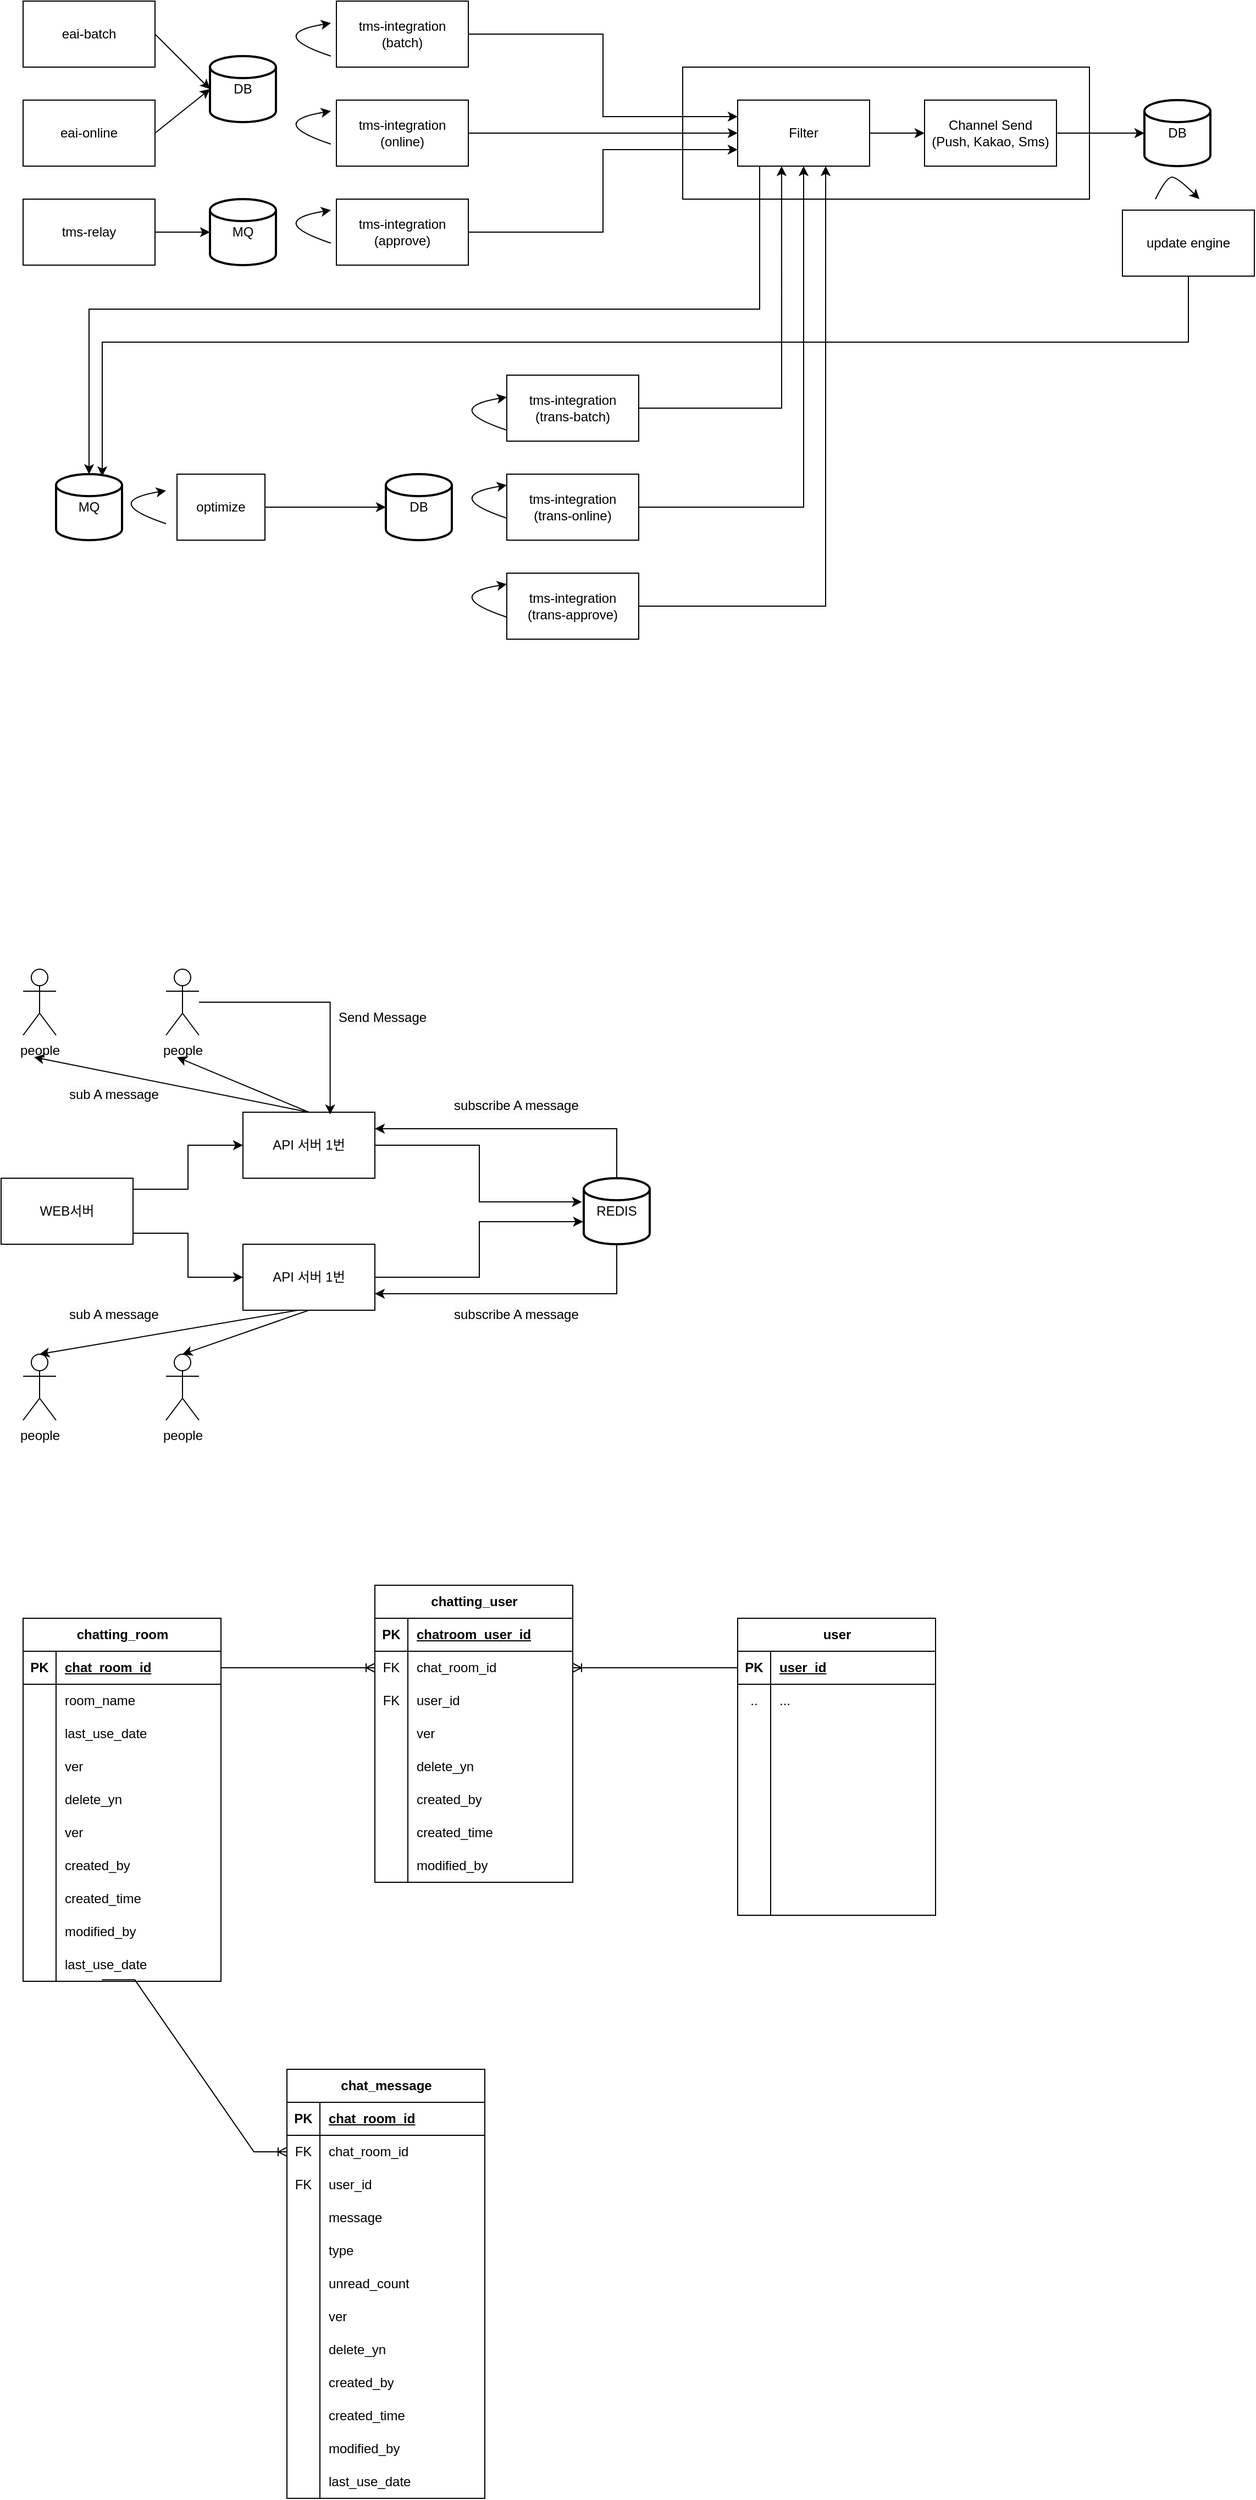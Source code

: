 <mxfile version="24.4.13" type="github">
  <diagram id="R2lEEEUBdFMjLlhIrx00" name="Page-1">
    <mxGraphModel dx="1671" dy="817" grid="1" gridSize="10" guides="1" tooltips="1" connect="1" arrows="1" fold="1" page="1" pageScale="1" pageWidth="850" pageHeight="1100" math="0" shadow="0" extFonts="Permanent Marker^https://fonts.googleapis.com/css?family=Permanent+Marker">
      <root>
        <mxCell id="0" />
        <mxCell id="1" parent="0" />
        <mxCell id="4CytcRQeUve28W_2kPUd-162" value="" style="fontSize=12;html=1;endArrow=ERoneToMany;rounded=0;edgeStyle=orthogonalEdgeStyle;curved=1;exitX=0;exitY=0.5;exitDx=0;exitDy=0;" edge="1" parent="1" source="4CytcRQeUve28W_2kPUd-97" target="4CytcRQeUve28W_2kPUd-69">
          <mxGeometry width="100" height="100" relative="1" as="geometry">
            <mxPoint x="540" y="2050" as="sourcePoint" />
            <mxPoint x="600" y="1630" as="targetPoint" />
          </mxGeometry>
        </mxCell>
        <mxCell id="C2hGD0ueLDp0XHPPCdm5-98" value="" style="rounded=0;whiteSpace=wrap;html=1;" parent="1" vertex="1">
          <mxGeometry x="600" y="140" width="370" height="120" as="geometry" />
        </mxCell>
        <mxCell id="C2hGD0ueLDp0XHPPCdm5-14" value="eai-batch" style="rounded=0;whiteSpace=wrap;html=1;" parent="1" vertex="1">
          <mxGeometry y="80" width="120" height="60" as="geometry" />
        </mxCell>
        <mxCell id="C2hGD0ueLDp0XHPPCdm5-15" value="tms-relay" style="rounded=0;whiteSpace=wrap;html=1;" parent="1" vertex="1">
          <mxGeometry y="260" width="120" height="60" as="geometry" />
        </mxCell>
        <mxCell id="C2hGD0ueLDp0XHPPCdm5-16" value="MQ" style="strokeWidth=2;html=1;shape=mxgraph.flowchart.database;whiteSpace=wrap;" parent="1" vertex="1">
          <mxGeometry x="170" y="260" width="60" height="60" as="geometry" />
        </mxCell>
        <mxCell id="C2hGD0ueLDp0XHPPCdm5-48" value="eai-online" style="rounded=0;whiteSpace=wrap;html=1;" parent="1" vertex="1">
          <mxGeometry y="170" width="120" height="60" as="geometry" />
        </mxCell>
        <mxCell id="C2hGD0ueLDp0XHPPCdm5-73" style="edgeStyle=orthogonalEdgeStyle;rounded=0;orthogonalLoop=1;jettySize=auto;html=1;entryX=0;entryY=0.25;entryDx=0;entryDy=0;" parent="1" source="C2hGD0ueLDp0XHPPCdm5-49" target="C2hGD0ueLDp0XHPPCdm5-68" edge="1">
          <mxGeometry relative="1" as="geometry" />
        </mxCell>
        <mxCell id="C2hGD0ueLDp0XHPPCdm5-49" value="tms-integration&lt;br&gt;(batch)" style="rounded=0;whiteSpace=wrap;html=1;" parent="1" vertex="1">
          <mxGeometry x="285" y="80" width="120" height="60" as="geometry" />
        </mxCell>
        <mxCell id="C2hGD0ueLDp0XHPPCdm5-74" style="edgeStyle=orthogonalEdgeStyle;rounded=0;orthogonalLoop=1;jettySize=auto;html=1;entryX=0;entryY=0.5;entryDx=0;entryDy=0;" parent="1" source="C2hGD0ueLDp0XHPPCdm5-50" target="C2hGD0ueLDp0XHPPCdm5-68" edge="1">
          <mxGeometry relative="1" as="geometry" />
        </mxCell>
        <mxCell id="C2hGD0ueLDp0XHPPCdm5-50" value="tms-integration&lt;br&gt;(online)" style="rounded=0;whiteSpace=wrap;html=1;" parent="1" vertex="1">
          <mxGeometry x="285" y="170" width="120" height="60" as="geometry" />
        </mxCell>
        <mxCell id="C2hGD0ueLDp0XHPPCdm5-75" style="edgeStyle=orthogonalEdgeStyle;rounded=0;orthogonalLoop=1;jettySize=auto;html=1;entryX=0;entryY=0.75;entryDx=0;entryDy=0;" parent="1" source="C2hGD0ueLDp0XHPPCdm5-51" target="C2hGD0ueLDp0XHPPCdm5-68" edge="1">
          <mxGeometry relative="1" as="geometry" />
        </mxCell>
        <mxCell id="C2hGD0ueLDp0XHPPCdm5-51" value="tms-integration&lt;br&gt;(approve)" style="rounded=0;whiteSpace=wrap;html=1;" parent="1" vertex="1">
          <mxGeometry x="285" y="260" width="120" height="60" as="geometry" />
        </mxCell>
        <mxCell id="C2hGD0ueLDp0XHPPCdm5-52" value="DB" style="strokeWidth=2;html=1;shape=mxgraph.flowchart.database;whiteSpace=wrap;" parent="1" vertex="1">
          <mxGeometry x="170" y="130" width="60" height="60" as="geometry" />
        </mxCell>
        <mxCell id="C2hGD0ueLDp0XHPPCdm5-53" value="" style="endArrow=classic;html=1;rounded=0;exitX=1;exitY=0.5;exitDx=0;exitDy=0;entryX=0;entryY=0.5;entryDx=0;entryDy=0;entryPerimeter=0;" parent="1" source="C2hGD0ueLDp0XHPPCdm5-14" target="C2hGD0ueLDp0XHPPCdm5-52" edge="1">
          <mxGeometry width="50" height="50" relative="1" as="geometry">
            <mxPoint x="390" y="350" as="sourcePoint" />
            <mxPoint x="440" y="300" as="targetPoint" />
          </mxGeometry>
        </mxCell>
        <mxCell id="C2hGD0ueLDp0XHPPCdm5-54" value="" style="endArrow=classic;html=1;rounded=0;exitX=1;exitY=0.5;exitDx=0;exitDy=0;entryX=0;entryY=0.5;entryDx=0;entryDy=0;entryPerimeter=0;" parent="1" source="C2hGD0ueLDp0XHPPCdm5-48" target="C2hGD0ueLDp0XHPPCdm5-52" edge="1">
          <mxGeometry width="50" height="50" relative="1" as="geometry">
            <mxPoint x="130" y="120" as="sourcePoint" />
            <mxPoint x="180" y="170" as="targetPoint" />
          </mxGeometry>
        </mxCell>
        <mxCell id="C2hGD0ueLDp0XHPPCdm5-55" value="" style="endArrow=classic;html=1;rounded=0;exitX=1;exitY=0.5;exitDx=0;exitDy=0;entryX=0;entryY=0.5;entryDx=0;entryDy=0;entryPerimeter=0;" parent="1" source="C2hGD0ueLDp0XHPPCdm5-15" target="C2hGD0ueLDp0XHPPCdm5-16" edge="1">
          <mxGeometry width="50" height="50" relative="1" as="geometry">
            <mxPoint x="130" y="120" as="sourcePoint" />
            <mxPoint x="180" y="170" as="targetPoint" />
          </mxGeometry>
        </mxCell>
        <mxCell id="C2hGD0ueLDp0XHPPCdm5-57" value="" style="curved=1;endArrow=classic;html=1;rounded=0;" parent="1" edge="1">
          <mxGeometry width="50" height="50" relative="1" as="geometry">
            <mxPoint x="280" y="130" as="sourcePoint" />
            <mxPoint x="280" y="100" as="targetPoint" />
            <Array as="points">
              <mxPoint x="220" y="110" />
            </Array>
          </mxGeometry>
        </mxCell>
        <mxCell id="C2hGD0ueLDp0XHPPCdm5-58" value="" style="curved=1;endArrow=classic;html=1;rounded=0;" parent="1" edge="1">
          <mxGeometry width="50" height="50" relative="1" as="geometry">
            <mxPoint x="280" y="210" as="sourcePoint" />
            <mxPoint x="280" y="180" as="targetPoint" />
            <Array as="points">
              <mxPoint x="220" y="190" />
            </Array>
          </mxGeometry>
        </mxCell>
        <mxCell id="C2hGD0ueLDp0XHPPCdm5-59" value="" style="curved=1;endArrow=classic;html=1;rounded=0;" parent="1" edge="1">
          <mxGeometry width="50" height="50" relative="1" as="geometry">
            <mxPoint x="280" y="300" as="sourcePoint" />
            <mxPoint x="280" y="270" as="targetPoint" />
            <Array as="points">
              <mxPoint x="220" y="280" />
            </Array>
          </mxGeometry>
        </mxCell>
        <mxCell id="C2hGD0ueLDp0XHPPCdm5-60" value="tms-integration&lt;br&gt;(trans-batch)" style="rounded=0;whiteSpace=wrap;html=1;" parent="1" vertex="1">
          <mxGeometry x="440" y="420" width="120" height="60" as="geometry" />
        </mxCell>
        <mxCell id="C2hGD0ueLDp0XHPPCdm5-86" style="edgeStyle=orthogonalEdgeStyle;rounded=0;orthogonalLoop=1;jettySize=auto;html=1;exitX=1;exitY=0.5;exitDx=0;exitDy=0;entryX=0.5;entryY=1;entryDx=0;entryDy=0;" parent="1" source="C2hGD0ueLDp0XHPPCdm5-61" target="C2hGD0ueLDp0XHPPCdm5-68" edge="1">
          <mxGeometry relative="1" as="geometry" />
        </mxCell>
        <mxCell id="C2hGD0ueLDp0XHPPCdm5-61" value="tms-integration&lt;br&gt;(trans-online)" style="rounded=0;whiteSpace=wrap;html=1;" parent="1" vertex="1">
          <mxGeometry x="440" y="510" width="120" height="60" as="geometry" />
        </mxCell>
        <mxCell id="C2hGD0ueLDp0XHPPCdm5-62" value="tms-integration&lt;br&gt;(trans-approve)" style="rounded=0;whiteSpace=wrap;html=1;" parent="1" vertex="1">
          <mxGeometry x="440" y="600" width="120" height="60" as="geometry" />
        </mxCell>
        <mxCell id="C2hGD0ueLDp0XHPPCdm5-63" value="MQ" style="strokeWidth=2;html=1;shape=mxgraph.flowchart.database;whiteSpace=wrap;" parent="1" vertex="1">
          <mxGeometry x="30" y="510" width="60" height="60" as="geometry" />
        </mxCell>
        <mxCell id="C2hGD0ueLDp0XHPPCdm5-65" value="" style="curved=1;endArrow=classic;html=1;rounded=0;" parent="1" edge="1">
          <mxGeometry width="50" height="50" relative="1" as="geometry">
            <mxPoint x="440" y="470" as="sourcePoint" />
            <mxPoint x="440" y="440" as="targetPoint" />
            <Array as="points">
              <mxPoint x="380" y="450" />
            </Array>
          </mxGeometry>
        </mxCell>
        <mxCell id="C2hGD0ueLDp0XHPPCdm5-66" value="" style="curved=1;endArrow=classic;html=1;rounded=0;" parent="1" edge="1">
          <mxGeometry width="50" height="50" relative="1" as="geometry">
            <mxPoint x="440" y="550" as="sourcePoint" />
            <mxPoint x="440" y="520" as="targetPoint" />
            <Array as="points">
              <mxPoint x="380" y="530" />
            </Array>
          </mxGeometry>
        </mxCell>
        <mxCell id="C2hGD0ueLDp0XHPPCdm5-67" value="" style="curved=1;endArrow=classic;html=1;rounded=0;" parent="1" edge="1">
          <mxGeometry width="50" height="50" relative="1" as="geometry">
            <mxPoint x="440" y="640" as="sourcePoint" />
            <mxPoint x="440" y="610" as="targetPoint" />
            <Array as="points">
              <mxPoint x="380" y="620" />
            </Array>
          </mxGeometry>
        </mxCell>
        <mxCell id="C2hGD0ueLDp0XHPPCdm5-79" style="edgeStyle=orthogonalEdgeStyle;rounded=0;orthogonalLoop=1;jettySize=auto;html=1;exitX=1;exitY=0.5;exitDx=0;exitDy=0;" parent="1" source="C2hGD0ueLDp0XHPPCdm5-68" target="C2hGD0ueLDp0XHPPCdm5-77" edge="1">
          <mxGeometry relative="1" as="geometry" />
        </mxCell>
        <mxCell id="C2hGD0ueLDp0XHPPCdm5-95" style="edgeStyle=orthogonalEdgeStyle;rounded=0;orthogonalLoop=1;jettySize=auto;html=1;" parent="1" source="C2hGD0ueLDp0XHPPCdm5-68" target="C2hGD0ueLDp0XHPPCdm5-63" edge="1">
          <mxGeometry relative="1" as="geometry">
            <Array as="points">
              <mxPoint x="670" y="360" />
              <mxPoint x="60" y="360" />
            </Array>
          </mxGeometry>
        </mxCell>
        <mxCell id="C2hGD0ueLDp0XHPPCdm5-68" value="Filter" style="rounded=0;whiteSpace=wrap;html=1;" parent="1" vertex="1">
          <mxGeometry x="650" y="170" width="120" height="60" as="geometry" />
        </mxCell>
        <mxCell id="C2hGD0ueLDp0XHPPCdm5-77" value="Channel Send&lt;br&gt;(Push, Kakao, Sms)" style="rounded=0;whiteSpace=wrap;html=1;" parent="1" vertex="1">
          <mxGeometry x="820" y="170" width="120" height="60" as="geometry" />
        </mxCell>
        <mxCell id="C2hGD0ueLDp0XHPPCdm5-78" value="DB" style="strokeWidth=2;html=1;shape=mxgraph.flowchart.database;whiteSpace=wrap;" parent="1" vertex="1">
          <mxGeometry x="1020" y="170" width="60" height="60" as="geometry" />
        </mxCell>
        <mxCell id="C2hGD0ueLDp0XHPPCdm5-80" style="edgeStyle=orthogonalEdgeStyle;rounded=0;orthogonalLoop=1;jettySize=auto;html=1;exitX=1;exitY=0.5;exitDx=0;exitDy=0;entryX=0;entryY=0.5;entryDx=0;entryDy=0;entryPerimeter=0;" parent="1" source="C2hGD0ueLDp0XHPPCdm5-77" target="C2hGD0ueLDp0XHPPCdm5-78" edge="1">
          <mxGeometry relative="1" as="geometry" />
        </mxCell>
        <mxCell id="C2hGD0ueLDp0XHPPCdm5-81" value="update engine" style="rounded=0;whiteSpace=wrap;html=1;" parent="1" vertex="1">
          <mxGeometry x="1000" y="270" width="120" height="60" as="geometry" />
        </mxCell>
        <mxCell id="C2hGD0ueLDp0XHPPCdm5-82" value="" style="curved=1;endArrow=classic;html=1;rounded=0;" parent="1" edge="1">
          <mxGeometry width="50" height="50" relative="1" as="geometry">
            <mxPoint x="1030" y="260" as="sourcePoint" />
            <mxPoint x="1070" y="260" as="targetPoint" />
            <Array as="points">
              <mxPoint x="1040" y="240" />
              <mxPoint x="1050" y="240" />
            </Array>
          </mxGeometry>
        </mxCell>
        <mxCell id="C2hGD0ueLDp0XHPPCdm5-85" style="edgeStyle=orthogonalEdgeStyle;rounded=0;orthogonalLoop=1;jettySize=auto;html=1;entryX=0.333;entryY=1;entryDx=0;entryDy=0;entryPerimeter=0;" parent="1" source="C2hGD0ueLDp0XHPPCdm5-60" target="C2hGD0ueLDp0XHPPCdm5-68" edge="1">
          <mxGeometry relative="1" as="geometry" />
        </mxCell>
        <mxCell id="C2hGD0ueLDp0XHPPCdm5-87" style="edgeStyle=orthogonalEdgeStyle;rounded=0;orthogonalLoop=1;jettySize=auto;html=1;entryX=0.667;entryY=1;entryDx=0;entryDy=0;entryPerimeter=0;" parent="1" source="C2hGD0ueLDp0XHPPCdm5-62" target="C2hGD0ueLDp0XHPPCdm5-68" edge="1">
          <mxGeometry relative="1" as="geometry" />
        </mxCell>
        <mxCell id="C2hGD0ueLDp0XHPPCdm5-93" style="edgeStyle=orthogonalEdgeStyle;rounded=0;orthogonalLoop=1;jettySize=auto;html=1;" parent="1" source="C2hGD0ueLDp0XHPPCdm5-90" target="C2hGD0ueLDp0XHPPCdm5-92" edge="1">
          <mxGeometry relative="1" as="geometry" />
        </mxCell>
        <mxCell id="C2hGD0ueLDp0XHPPCdm5-90" value="optimize" style="rounded=0;whiteSpace=wrap;html=1;" parent="1" vertex="1">
          <mxGeometry x="140" y="510" width="80" height="60" as="geometry" />
        </mxCell>
        <mxCell id="C2hGD0ueLDp0XHPPCdm5-91" value="" style="curved=1;endArrow=classic;html=1;rounded=0;" parent="1" edge="1">
          <mxGeometry width="50" height="50" relative="1" as="geometry">
            <mxPoint x="130" y="555" as="sourcePoint" />
            <mxPoint x="130" y="525" as="targetPoint" />
            <Array as="points">
              <mxPoint x="70" y="535" />
            </Array>
          </mxGeometry>
        </mxCell>
        <mxCell id="C2hGD0ueLDp0XHPPCdm5-92" value="DB" style="strokeWidth=2;html=1;shape=mxgraph.flowchart.database;whiteSpace=wrap;" parent="1" vertex="1">
          <mxGeometry x="330" y="510" width="60" height="60" as="geometry" />
        </mxCell>
        <mxCell id="C2hGD0ueLDp0XHPPCdm5-94" style="edgeStyle=orthogonalEdgeStyle;rounded=0;orthogonalLoop=1;jettySize=auto;html=1;entryX=0.7;entryY=0.033;entryDx=0;entryDy=0;entryPerimeter=0;" parent="1" source="C2hGD0ueLDp0XHPPCdm5-81" target="C2hGD0ueLDp0XHPPCdm5-63" edge="1">
          <mxGeometry relative="1" as="geometry">
            <Array as="points">
              <mxPoint x="1060" y="390" />
              <mxPoint x="72" y="390" />
            </Array>
          </mxGeometry>
        </mxCell>
        <mxCell id="IFk6lLKQhX85Un4g1Y9U-9" style="edgeStyle=orthogonalEdgeStyle;rounded=0;orthogonalLoop=1;jettySize=auto;html=1;entryX=1;entryY=0.25;entryDx=0;entryDy=0;" parent="1" source="IFk6lLKQhX85Un4g1Y9U-1" target="IFk6lLKQhX85Un4g1Y9U-3" edge="1">
          <mxGeometry relative="1" as="geometry">
            <Array as="points">
              <mxPoint x="540" y="1105" />
            </Array>
          </mxGeometry>
        </mxCell>
        <mxCell id="IFk6lLKQhX85Un4g1Y9U-10" style="edgeStyle=orthogonalEdgeStyle;rounded=0;orthogonalLoop=1;jettySize=auto;html=1;entryX=1;entryY=0.75;entryDx=0;entryDy=0;" parent="1" source="IFk6lLKQhX85Un4g1Y9U-1" target="IFk6lLKQhX85Un4g1Y9U-2" edge="1">
          <mxGeometry relative="1" as="geometry">
            <Array as="points">
              <mxPoint x="540" y="1255" />
            </Array>
          </mxGeometry>
        </mxCell>
        <mxCell id="IFk6lLKQhX85Un4g1Y9U-1" value="REDIS" style="strokeWidth=2;html=1;shape=mxgraph.flowchart.database;whiteSpace=wrap;" parent="1" vertex="1">
          <mxGeometry x="510" y="1150" width="60" height="60" as="geometry" />
        </mxCell>
        <mxCell id="IFk6lLKQhX85Un4g1Y9U-2" value="API 서버 1번" style="rounded=0;whiteSpace=wrap;html=1;" parent="1" vertex="1">
          <mxGeometry x="200" y="1210" width="120" height="60" as="geometry" />
        </mxCell>
        <mxCell id="IFk6lLKQhX85Un4g1Y9U-3" value="API 서버 1번" style="rounded=0;whiteSpace=wrap;html=1;" parent="1" vertex="1">
          <mxGeometry x="200" y="1090" width="120" height="60" as="geometry" />
        </mxCell>
        <mxCell id="IFk6lLKQhX85Un4g1Y9U-5" style="edgeStyle=orthogonalEdgeStyle;rounded=0;orthogonalLoop=1;jettySize=auto;html=1;entryX=0;entryY=0.5;entryDx=0;entryDy=0;" parent="1" source="IFk6lLKQhX85Un4g1Y9U-4" target="IFk6lLKQhX85Un4g1Y9U-3" edge="1">
          <mxGeometry relative="1" as="geometry">
            <Array as="points">
              <mxPoint x="150" y="1160" />
              <mxPoint x="150" y="1120" />
            </Array>
          </mxGeometry>
        </mxCell>
        <mxCell id="IFk6lLKQhX85Un4g1Y9U-6" style="edgeStyle=orthogonalEdgeStyle;rounded=0;orthogonalLoop=1;jettySize=auto;html=1;entryX=0;entryY=0.5;entryDx=0;entryDy=0;" parent="1" source="IFk6lLKQhX85Un4g1Y9U-4" target="IFk6lLKQhX85Un4g1Y9U-2" edge="1">
          <mxGeometry relative="1" as="geometry">
            <Array as="points">
              <mxPoint x="150" y="1200" />
              <mxPoint x="150" y="1240" />
            </Array>
          </mxGeometry>
        </mxCell>
        <mxCell id="IFk6lLKQhX85Un4g1Y9U-4" value="WEB서버" style="rounded=0;whiteSpace=wrap;html=1;" parent="1" vertex="1">
          <mxGeometry x="-20" y="1150" width="120" height="60" as="geometry" />
        </mxCell>
        <mxCell id="IFk6lLKQhX85Un4g1Y9U-7" style="edgeStyle=orthogonalEdgeStyle;rounded=0;orthogonalLoop=1;jettySize=auto;html=1;entryX=-0.028;entryY=0.359;entryDx=0;entryDy=0;entryPerimeter=0;" parent="1" source="IFk6lLKQhX85Un4g1Y9U-3" target="IFk6lLKQhX85Un4g1Y9U-1" edge="1">
          <mxGeometry relative="1" as="geometry" />
        </mxCell>
        <mxCell id="IFk6lLKQhX85Un4g1Y9U-8" style="edgeStyle=orthogonalEdgeStyle;rounded=0;orthogonalLoop=1;jettySize=auto;html=1;entryX=-0.011;entryY=0.659;entryDx=0;entryDy=0;entryPerimeter=0;" parent="1" source="IFk6lLKQhX85Un4g1Y9U-2" target="IFk6lLKQhX85Un4g1Y9U-1" edge="1">
          <mxGeometry relative="1" as="geometry" />
        </mxCell>
        <mxCell id="IFk6lLKQhX85Un4g1Y9U-11" value="people" style="shape=umlActor;verticalLabelPosition=bottom;verticalAlign=top;html=1;outlineConnect=0;" parent="1" vertex="1">
          <mxGeometry x="130" y="960" width="30" height="60" as="geometry" />
        </mxCell>
        <mxCell id="IFk6lLKQhX85Un4g1Y9U-12" value="people" style="shape=umlActor;verticalLabelPosition=bottom;verticalAlign=top;html=1;outlineConnect=0;" parent="1" vertex="1">
          <mxGeometry y="960" width="30" height="60" as="geometry" />
        </mxCell>
        <mxCell id="IFk6lLKQhX85Un4g1Y9U-13" value="people" style="shape=umlActor;verticalLabelPosition=bottom;verticalAlign=top;html=1;outlineConnect=0;" parent="1" vertex="1">
          <mxGeometry x="130" y="1310" width="30" height="60" as="geometry" />
        </mxCell>
        <mxCell id="IFk6lLKQhX85Un4g1Y9U-14" value="people" style="shape=umlActor;verticalLabelPosition=bottom;verticalAlign=top;html=1;outlineConnect=0;" parent="1" vertex="1">
          <mxGeometry y="1310" width="30" height="60" as="geometry" />
        </mxCell>
        <mxCell id="IFk6lLKQhX85Un4g1Y9U-15" style="edgeStyle=orthogonalEdgeStyle;rounded=0;orthogonalLoop=1;jettySize=auto;html=1;entryX=0.661;entryY=0.034;entryDx=0;entryDy=0;entryPerimeter=0;" parent="1" source="IFk6lLKQhX85Un4g1Y9U-11" target="IFk6lLKQhX85Un4g1Y9U-3" edge="1">
          <mxGeometry relative="1" as="geometry" />
        </mxCell>
        <mxCell id="IFk6lLKQhX85Un4g1Y9U-17" value="" style="endArrow=classic;html=1;rounded=0;exitX=0.5;exitY=0;exitDx=0;exitDy=0;" parent="1" source="IFk6lLKQhX85Un4g1Y9U-3" edge="1">
          <mxGeometry width="50" height="50" relative="1" as="geometry">
            <mxPoint x="220" y="1110" as="sourcePoint" />
            <mxPoint x="140" y="1040" as="targetPoint" />
          </mxGeometry>
        </mxCell>
        <mxCell id="IFk6lLKQhX85Un4g1Y9U-18" value="" style="endArrow=classic;html=1;rounded=0;" parent="1" edge="1">
          <mxGeometry width="50" height="50" relative="1" as="geometry">
            <mxPoint x="260" y="1090" as="sourcePoint" />
            <mxPoint x="10" y="1040" as="targetPoint" />
          </mxGeometry>
        </mxCell>
        <mxCell id="IFk6lLKQhX85Un4g1Y9U-19" value="" style="endArrow=classic;html=1;rounded=0;exitX=0.5;exitY=1;exitDx=0;exitDy=0;entryX=0.5;entryY=0;entryDx=0;entryDy=0;entryPerimeter=0;" parent="1" source="IFk6lLKQhX85Un4g1Y9U-2" target="IFk6lLKQhX85Un4g1Y9U-13" edge="1">
          <mxGeometry width="50" height="50" relative="1" as="geometry">
            <mxPoint x="290" y="1340" as="sourcePoint" />
            <mxPoint x="140" y="1300" as="targetPoint" />
          </mxGeometry>
        </mxCell>
        <mxCell id="IFk6lLKQhX85Un4g1Y9U-20" value="" style="endArrow=classic;html=1;rounded=0;entryX=0.5;entryY=0;entryDx=0;entryDy=0;entryPerimeter=0;" parent="1" target="IFk6lLKQhX85Un4g1Y9U-14" edge="1">
          <mxGeometry width="50" height="50" relative="1" as="geometry">
            <mxPoint x="250" y="1270" as="sourcePoint" />
            <mxPoint x="155" y="1320" as="targetPoint" />
          </mxGeometry>
        </mxCell>
        <mxCell id="IFk6lLKQhX85Un4g1Y9U-22" value="&lt;span style=&quot;color: rgb(0, 0, 0); font-family: Helvetica; font-size: 12px; font-style: normal; font-variant-ligatures: normal; font-variant-caps: normal; font-weight: 400; letter-spacing: normal; orphans: 2; text-align: center; text-indent: 0px; text-transform: none; widows: 2; word-spacing: 0px; -webkit-text-stroke-width: 0px; white-space: normal; background-color: rgb(251, 251, 251); text-decoration-thickness: initial; text-decoration-style: initial; text-decoration-color: initial; display: inline !important; float: none;&quot;&gt;sub A message&lt;/span&gt;" style="text;whiteSpace=wrap;html=1;" parent="1" vertex="1">
          <mxGeometry x="40" y="1060" width="100" height="30" as="geometry" />
        </mxCell>
        <mxCell id="IFk6lLKQhX85Un4g1Y9U-23" value="&lt;span style=&quot;color: rgb(0, 0, 0); font-family: Helvetica; font-size: 12px; font-style: normal; font-variant-ligatures: normal; font-variant-caps: normal; font-weight: 400; letter-spacing: normal; orphans: 2; text-align: center; text-indent: 0px; text-transform: none; widows: 2; word-spacing: 0px; -webkit-text-stroke-width: 0px; white-space: normal; background-color: rgb(251, 251, 251); text-decoration-thickness: initial; text-decoration-style: initial; text-decoration-color: initial; display: inline !important; float: none;&quot;&gt;Send Message&lt;/span&gt;" style="text;whiteSpace=wrap;html=1;" parent="1" vertex="1">
          <mxGeometry x="285" y="990" width="100" height="30" as="geometry" />
        </mxCell>
        <mxCell id="IFk6lLKQhX85Un4g1Y9U-24" value="&lt;span style=&quot;color: rgb(0, 0, 0); font-family: Helvetica; font-size: 12px; font-style: normal; font-variant-ligatures: normal; font-variant-caps: normal; font-weight: 400; letter-spacing: normal; orphans: 2; text-align: center; text-indent: 0px; text-transform: none; widows: 2; word-spacing: 0px; -webkit-text-stroke-width: 0px; white-space: normal; background-color: rgb(251, 251, 251); text-decoration-thickness: initial; text-decoration-style: initial; text-decoration-color: initial; display: inline !important; float: none;&quot;&gt;subscribe A message&lt;/span&gt;" style="text;whiteSpace=wrap;html=1;" parent="1" vertex="1">
          <mxGeometry x="390" y="1070" width="120" height="30" as="geometry" />
        </mxCell>
        <mxCell id="IFk6lLKQhX85Un4g1Y9U-25" value="&lt;span style=&quot;color: rgb(0, 0, 0); font-family: Helvetica; font-size: 12px; font-style: normal; font-variant-ligatures: normal; font-variant-caps: normal; font-weight: 400; letter-spacing: normal; orphans: 2; text-align: center; text-indent: 0px; text-transform: none; widows: 2; word-spacing: 0px; -webkit-text-stroke-width: 0px; white-space: normal; background-color: rgb(251, 251, 251); text-decoration-thickness: initial; text-decoration-style: initial; text-decoration-color: initial; display: inline !important; float: none;&quot;&gt;subscribe A message&lt;/span&gt;" style="text;whiteSpace=wrap;html=1;" parent="1" vertex="1">
          <mxGeometry x="390" y="1260" width="120" height="30" as="geometry" />
        </mxCell>
        <mxCell id="IFk6lLKQhX85Un4g1Y9U-26" value="&lt;span style=&quot;color: rgb(0, 0, 0); font-family: Helvetica; font-size: 12px; font-style: normal; font-variant-ligatures: normal; font-variant-caps: normal; font-weight: 400; letter-spacing: normal; orphans: 2; text-align: center; text-indent: 0px; text-transform: none; widows: 2; word-spacing: 0px; -webkit-text-stroke-width: 0px; white-space: normal; background-color: rgb(251, 251, 251); text-decoration-thickness: initial; text-decoration-style: initial; text-decoration-color: initial; display: inline !important; float: none;&quot;&gt;sub A message&lt;/span&gt;" style="text;whiteSpace=wrap;html=1;" parent="1" vertex="1">
          <mxGeometry x="40" y="1260" width="100" height="30" as="geometry" />
        </mxCell>
        <mxCell id="4CytcRQeUve28W_2kPUd-21" value="chatting_room" style="shape=table;startSize=30;container=1;collapsible=1;childLayout=tableLayout;fixedRows=1;rowLines=0;fontStyle=1;align=center;resizeLast=1;html=1;" vertex="1" parent="1">
          <mxGeometry y="1550" width="180" height="330" as="geometry" />
        </mxCell>
        <mxCell id="4CytcRQeUve28W_2kPUd-22" value="" style="shape=tableRow;horizontal=0;startSize=0;swimlaneHead=0;swimlaneBody=0;fillColor=none;collapsible=0;dropTarget=0;points=[[0,0.5],[1,0.5]];portConstraint=eastwest;top=0;left=0;right=0;bottom=1;" vertex="1" parent="4CytcRQeUve28W_2kPUd-21">
          <mxGeometry y="30" width="180" height="30" as="geometry" />
        </mxCell>
        <mxCell id="4CytcRQeUve28W_2kPUd-23" value="PK" style="shape=partialRectangle;connectable=0;fillColor=none;top=0;left=0;bottom=0;right=0;fontStyle=1;overflow=hidden;whiteSpace=wrap;html=1;" vertex="1" parent="4CytcRQeUve28W_2kPUd-22">
          <mxGeometry width="30" height="30" as="geometry">
            <mxRectangle width="30" height="30" as="alternateBounds" />
          </mxGeometry>
        </mxCell>
        <mxCell id="4CytcRQeUve28W_2kPUd-24" value="chat_room_id" style="shape=partialRectangle;connectable=0;fillColor=none;top=0;left=0;bottom=0;right=0;align=left;spacingLeft=6;fontStyle=5;overflow=hidden;whiteSpace=wrap;html=1;" vertex="1" parent="4CytcRQeUve28W_2kPUd-22">
          <mxGeometry x="30" width="150" height="30" as="geometry">
            <mxRectangle width="150" height="30" as="alternateBounds" />
          </mxGeometry>
        </mxCell>
        <mxCell id="4CytcRQeUve28W_2kPUd-25" value="" style="shape=tableRow;horizontal=0;startSize=0;swimlaneHead=0;swimlaneBody=0;fillColor=none;collapsible=0;dropTarget=0;points=[[0,0.5],[1,0.5]];portConstraint=eastwest;top=0;left=0;right=0;bottom=0;" vertex="1" parent="4CytcRQeUve28W_2kPUd-21">
          <mxGeometry y="60" width="180" height="30" as="geometry" />
        </mxCell>
        <mxCell id="4CytcRQeUve28W_2kPUd-26" value="" style="shape=partialRectangle;connectable=0;fillColor=none;top=0;left=0;bottom=0;right=0;editable=1;overflow=hidden;whiteSpace=wrap;html=1;" vertex="1" parent="4CytcRQeUve28W_2kPUd-25">
          <mxGeometry width="30" height="30" as="geometry">
            <mxRectangle width="30" height="30" as="alternateBounds" />
          </mxGeometry>
        </mxCell>
        <mxCell id="4CytcRQeUve28W_2kPUd-27" value="room_name" style="shape=partialRectangle;connectable=0;fillColor=none;top=0;left=0;bottom=0;right=0;align=left;spacingLeft=6;overflow=hidden;whiteSpace=wrap;html=1;" vertex="1" parent="4CytcRQeUve28W_2kPUd-25">
          <mxGeometry x="30" width="150" height="30" as="geometry">
            <mxRectangle width="150" height="30" as="alternateBounds" />
          </mxGeometry>
        </mxCell>
        <mxCell id="4CytcRQeUve28W_2kPUd-28" value="" style="shape=tableRow;horizontal=0;startSize=0;swimlaneHead=0;swimlaneBody=0;fillColor=none;collapsible=0;dropTarget=0;points=[[0,0.5],[1,0.5]];portConstraint=eastwest;top=0;left=0;right=0;bottom=0;" vertex="1" parent="4CytcRQeUve28W_2kPUd-21">
          <mxGeometry y="90" width="180" height="30" as="geometry" />
        </mxCell>
        <mxCell id="4CytcRQeUve28W_2kPUd-29" value="" style="shape=partialRectangle;connectable=0;fillColor=none;top=0;left=0;bottom=0;right=0;editable=1;overflow=hidden;whiteSpace=wrap;html=1;" vertex="1" parent="4CytcRQeUve28W_2kPUd-28">
          <mxGeometry width="30" height="30" as="geometry">
            <mxRectangle width="30" height="30" as="alternateBounds" />
          </mxGeometry>
        </mxCell>
        <mxCell id="4CytcRQeUve28W_2kPUd-30" value="last_use_date" style="shape=partialRectangle;connectable=0;fillColor=none;top=0;left=0;bottom=0;right=0;align=left;spacingLeft=6;overflow=hidden;whiteSpace=wrap;html=1;" vertex="1" parent="4CytcRQeUve28W_2kPUd-28">
          <mxGeometry x="30" width="150" height="30" as="geometry">
            <mxRectangle width="150" height="30" as="alternateBounds" />
          </mxGeometry>
        </mxCell>
        <mxCell id="4CytcRQeUve28W_2kPUd-47" value="" style="shape=tableRow;horizontal=0;startSize=0;swimlaneHead=0;swimlaneBody=0;fillColor=none;collapsible=0;dropTarget=0;points=[[0,0.5],[1,0.5]];portConstraint=eastwest;top=0;left=0;right=0;bottom=0;" vertex="1" parent="4CytcRQeUve28W_2kPUd-21">
          <mxGeometry y="120" width="180" height="30" as="geometry" />
        </mxCell>
        <mxCell id="4CytcRQeUve28W_2kPUd-48" value="" style="shape=partialRectangle;connectable=0;fillColor=none;top=0;left=0;bottom=0;right=0;editable=1;overflow=hidden;whiteSpace=wrap;html=1;" vertex="1" parent="4CytcRQeUve28W_2kPUd-47">
          <mxGeometry width="30" height="30" as="geometry">
            <mxRectangle width="30" height="30" as="alternateBounds" />
          </mxGeometry>
        </mxCell>
        <mxCell id="4CytcRQeUve28W_2kPUd-49" value="ver" style="shape=partialRectangle;connectable=0;fillColor=none;top=0;left=0;bottom=0;right=0;align=left;spacingLeft=6;overflow=hidden;whiteSpace=wrap;html=1;" vertex="1" parent="4CytcRQeUve28W_2kPUd-47">
          <mxGeometry x="30" width="150" height="30" as="geometry">
            <mxRectangle width="150" height="30" as="alternateBounds" />
          </mxGeometry>
        </mxCell>
        <mxCell id="4CytcRQeUve28W_2kPUd-50" value="" style="shape=tableRow;horizontal=0;startSize=0;swimlaneHead=0;swimlaneBody=0;fillColor=none;collapsible=0;dropTarget=0;points=[[0,0.5],[1,0.5]];portConstraint=eastwest;top=0;left=0;right=0;bottom=0;" vertex="1" parent="4CytcRQeUve28W_2kPUd-21">
          <mxGeometry y="150" width="180" height="30" as="geometry" />
        </mxCell>
        <mxCell id="4CytcRQeUve28W_2kPUd-51" value="" style="shape=partialRectangle;connectable=0;fillColor=none;top=0;left=0;bottom=0;right=0;editable=1;overflow=hidden;whiteSpace=wrap;html=1;" vertex="1" parent="4CytcRQeUve28W_2kPUd-50">
          <mxGeometry width="30" height="30" as="geometry">
            <mxRectangle width="30" height="30" as="alternateBounds" />
          </mxGeometry>
        </mxCell>
        <mxCell id="4CytcRQeUve28W_2kPUd-52" value="delete_yn" style="shape=partialRectangle;connectable=0;fillColor=none;top=0;left=0;bottom=0;right=0;align=left;spacingLeft=6;overflow=hidden;whiteSpace=wrap;html=1;" vertex="1" parent="4CytcRQeUve28W_2kPUd-50">
          <mxGeometry x="30" width="150" height="30" as="geometry">
            <mxRectangle width="150" height="30" as="alternateBounds" />
          </mxGeometry>
        </mxCell>
        <mxCell id="4CytcRQeUve28W_2kPUd-53" value="" style="shape=tableRow;horizontal=0;startSize=0;swimlaneHead=0;swimlaneBody=0;fillColor=none;collapsible=0;dropTarget=0;points=[[0,0.5],[1,0.5]];portConstraint=eastwest;top=0;left=0;right=0;bottom=0;" vertex="1" parent="4CytcRQeUve28W_2kPUd-21">
          <mxGeometry y="180" width="180" height="30" as="geometry" />
        </mxCell>
        <mxCell id="4CytcRQeUve28W_2kPUd-54" value="" style="shape=partialRectangle;connectable=0;fillColor=none;top=0;left=0;bottom=0;right=0;editable=1;overflow=hidden;whiteSpace=wrap;html=1;" vertex="1" parent="4CytcRQeUve28W_2kPUd-53">
          <mxGeometry width="30" height="30" as="geometry">
            <mxRectangle width="30" height="30" as="alternateBounds" />
          </mxGeometry>
        </mxCell>
        <mxCell id="4CytcRQeUve28W_2kPUd-55" value="ver" style="shape=partialRectangle;connectable=0;fillColor=none;top=0;left=0;bottom=0;right=0;align=left;spacingLeft=6;overflow=hidden;whiteSpace=wrap;html=1;" vertex="1" parent="4CytcRQeUve28W_2kPUd-53">
          <mxGeometry x="30" width="150" height="30" as="geometry">
            <mxRectangle width="150" height="30" as="alternateBounds" />
          </mxGeometry>
        </mxCell>
        <mxCell id="4CytcRQeUve28W_2kPUd-56" value="" style="shape=tableRow;horizontal=0;startSize=0;swimlaneHead=0;swimlaneBody=0;fillColor=none;collapsible=0;dropTarget=0;points=[[0,0.5],[1,0.5]];portConstraint=eastwest;top=0;left=0;right=0;bottom=0;" vertex="1" parent="4CytcRQeUve28W_2kPUd-21">
          <mxGeometry y="210" width="180" height="30" as="geometry" />
        </mxCell>
        <mxCell id="4CytcRQeUve28W_2kPUd-57" value="" style="shape=partialRectangle;connectable=0;fillColor=none;top=0;left=0;bottom=0;right=0;editable=1;overflow=hidden;whiteSpace=wrap;html=1;" vertex="1" parent="4CytcRQeUve28W_2kPUd-56">
          <mxGeometry width="30" height="30" as="geometry">
            <mxRectangle width="30" height="30" as="alternateBounds" />
          </mxGeometry>
        </mxCell>
        <mxCell id="4CytcRQeUve28W_2kPUd-58" value="created_by" style="shape=partialRectangle;connectable=0;fillColor=none;top=0;left=0;bottom=0;right=0;align=left;spacingLeft=6;overflow=hidden;whiteSpace=wrap;html=1;" vertex="1" parent="4CytcRQeUve28W_2kPUd-56">
          <mxGeometry x="30" width="150" height="30" as="geometry">
            <mxRectangle width="150" height="30" as="alternateBounds" />
          </mxGeometry>
        </mxCell>
        <mxCell id="4CytcRQeUve28W_2kPUd-59" value="" style="shape=tableRow;horizontal=0;startSize=0;swimlaneHead=0;swimlaneBody=0;fillColor=none;collapsible=0;dropTarget=0;points=[[0,0.5],[1,0.5]];portConstraint=eastwest;top=0;left=0;right=0;bottom=0;" vertex="1" parent="4CytcRQeUve28W_2kPUd-21">
          <mxGeometry y="240" width="180" height="30" as="geometry" />
        </mxCell>
        <mxCell id="4CytcRQeUve28W_2kPUd-60" value="" style="shape=partialRectangle;connectable=0;fillColor=none;top=0;left=0;bottom=0;right=0;editable=1;overflow=hidden;whiteSpace=wrap;html=1;" vertex="1" parent="4CytcRQeUve28W_2kPUd-59">
          <mxGeometry width="30" height="30" as="geometry">
            <mxRectangle width="30" height="30" as="alternateBounds" />
          </mxGeometry>
        </mxCell>
        <mxCell id="4CytcRQeUve28W_2kPUd-61" value="created_time" style="shape=partialRectangle;connectable=0;fillColor=none;top=0;left=0;bottom=0;right=0;align=left;spacingLeft=6;overflow=hidden;whiteSpace=wrap;html=1;" vertex="1" parent="4CytcRQeUve28W_2kPUd-59">
          <mxGeometry x="30" width="150" height="30" as="geometry">
            <mxRectangle width="150" height="30" as="alternateBounds" />
          </mxGeometry>
        </mxCell>
        <mxCell id="4CytcRQeUve28W_2kPUd-62" value="" style="shape=tableRow;horizontal=0;startSize=0;swimlaneHead=0;swimlaneBody=0;fillColor=none;collapsible=0;dropTarget=0;points=[[0,0.5],[1,0.5]];portConstraint=eastwest;top=0;left=0;right=0;bottom=0;" vertex="1" parent="4CytcRQeUve28W_2kPUd-21">
          <mxGeometry y="270" width="180" height="30" as="geometry" />
        </mxCell>
        <mxCell id="4CytcRQeUve28W_2kPUd-63" value="" style="shape=partialRectangle;connectable=0;fillColor=none;top=0;left=0;bottom=0;right=0;editable=1;overflow=hidden;whiteSpace=wrap;html=1;" vertex="1" parent="4CytcRQeUve28W_2kPUd-62">
          <mxGeometry width="30" height="30" as="geometry">
            <mxRectangle width="30" height="30" as="alternateBounds" />
          </mxGeometry>
        </mxCell>
        <mxCell id="4CytcRQeUve28W_2kPUd-64" value="modified_by" style="shape=partialRectangle;connectable=0;fillColor=none;top=0;left=0;bottom=0;right=0;align=left;spacingLeft=6;overflow=hidden;whiteSpace=wrap;html=1;" vertex="1" parent="4CytcRQeUve28W_2kPUd-62">
          <mxGeometry x="30" width="150" height="30" as="geometry">
            <mxRectangle width="150" height="30" as="alternateBounds" />
          </mxGeometry>
        </mxCell>
        <mxCell id="4CytcRQeUve28W_2kPUd-31" value="" style="shape=tableRow;horizontal=0;startSize=0;swimlaneHead=0;swimlaneBody=0;fillColor=none;collapsible=0;dropTarget=0;points=[[0,0.5],[1,0.5]];portConstraint=eastwest;top=0;left=0;right=0;bottom=0;" vertex="1" parent="4CytcRQeUve28W_2kPUd-21">
          <mxGeometry y="300" width="180" height="30" as="geometry" />
        </mxCell>
        <mxCell id="4CytcRQeUve28W_2kPUd-32" value="" style="shape=partialRectangle;connectable=0;fillColor=none;top=0;left=0;bottom=0;right=0;editable=1;overflow=hidden;whiteSpace=wrap;html=1;" vertex="1" parent="4CytcRQeUve28W_2kPUd-31">
          <mxGeometry width="30" height="30" as="geometry">
            <mxRectangle width="30" height="30" as="alternateBounds" />
          </mxGeometry>
        </mxCell>
        <mxCell id="4CytcRQeUve28W_2kPUd-33" value="last_use_date" style="shape=partialRectangle;connectable=0;fillColor=none;top=0;left=0;bottom=0;right=0;align=left;spacingLeft=6;overflow=hidden;whiteSpace=wrap;html=1;" vertex="1" parent="4CytcRQeUve28W_2kPUd-31">
          <mxGeometry x="30" width="150" height="30" as="geometry">
            <mxRectangle width="150" height="30" as="alternateBounds" />
          </mxGeometry>
        </mxCell>
        <mxCell id="4CytcRQeUve28W_2kPUd-65" value="chatting_user" style="shape=table;startSize=30;container=1;collapsible=1;childLayout=tableLayout;fixedRows=1;rowLines=0;fontStyle=1;align=center;resizeLast=1;html=1;" vertex="1" parent="1">
          <mxGeometry x="320" y="1520" width="180" height="270" as="geometry" />
        </mxCell>
        <mxCell id="4CytcRQeUve28W_2kPUd-66" value="" style="shape=tableRow;horizontal=0;startSize=0;swimlaneHead=0;swimlaneBody=0;fillColor=none;collapsible=0;dropTarget=0;points=[[0,0.5],[1,0.5]];portConstraint=eastwest;top=0;left=0;right=0;bottom=1;" vertex="1" parent="4CytcRQeUve28W_2kPUd-65">
          <mxGeometry y="30" width="180" height="30" as="geometry" />
        </mxCell>
        <mxCell id="4CytcRQeUve28W_2kPUd-67" value="PK" style="shape=partialRectangle;connectable=0;fillColor=none;top=0;left=0;bottom=0;right=0;fontStyle=1;overflow=hidden;whiteSpace=wrap;html=1;" vertex="1" parent="4CytcRQeUve28W_2kPUd-66">
          <mxGeometry width="30" height="30" as="geometry">
            <mxRectangle width="30" height="30" as="alternateBounds" />
          </mxGeometry>
        </mxCell>
        <mxCell id="4CytcRQeUve28W_2kPUd-68" value="chatroom_user_id" style="shape=partialRectangle;connectable=0;fillColor=none;top=0;left=0;bottom=0;right=0;align=left;spacingLeft=6;fontStyle=5;overflow=hidden;whiteSpace=wrap;html=1;" vertex="1" parent="4CytcRQeUve28W_2kPUd-66">
          <mxGeometry x="30" width="150" height="30" as="geometry">
            <mxRectangle width="150" height="30" as="alternateBounds" />
          </mxGeometry>
        </mxCell>
        <mxCell id="4CytcRQeUve28W_2kPUd-69" value="" style="shape=tableRow;horizontal=0;startSize=0;swimlaneHead=0;swimlaneBody=0;fillColor=none;collapsible=0;dropTarget=0;points=[[0,0.5],[1,0.5]];portConstraint=eastwest;top=0;left=0;right=0;bottom=0;" vertex="1" parent="4CytcRQeUve28W_2kPUd-65">
          <mxGeometry y="60" width="180" height="30" as="geometry" />
        </mxCell>
        <mxCell id="4CytcRQeUve28W_2kPUd-70" value="FK" style="shape=partialRectangle;connectable=0;fillColor=none;top=0;left=0;bottom=0;right=0;editable=1;overflow=hidden;whiteSpace=wrap;html=1;" vertex="1" parent="4CytcRQeUve28W_2kPUd-69">
          <mxGeometry width="30" height="30" as="geometry">
            <mxRectangle width="30" height="30" as="alternateBounds" />
          </mxGeometry>
        </mxCell>
        <mxCell id="4CytcRQeUve28W_2kPUd-71" value="chat_room_id" style="shape=partialRectangle;connectable=0;fillColor=none;top=0;left=0;bottom=0;right=0;align=left;spacingLeft=6;overflow=hidden;whiteSpace=wrap;html=1;" vertex="1" parent="4CytcRQeUve28W_2kPUd-69">
          <mxGeometry x="30" width="150" height="30" as="geometry">
            <mxRectangle width="150" height="30" as="alternateBounds" />
          </mxGeometry>
        </mxCell>
        <mxCell id="4CytcRQeUve28W_2kPUd-72" value="" style="shape=tableRow;horizontal=0;startSize=0;swimlaneHead=0;swimlaneBody=0;fillColor=none;collapsible=0;dropTarget=0;points=[[0,0.5],[1,0.5]];portConstraint=eastwest;top=0;left=0;right=0;bottom=0;" vertex="1" parent="4CytcRQeUve28W_2kPUd-65">
          <mxGeometry y="90" width="180" height="30" as="geometry" />
        </mxCell>
        <mxCell id="4CytcRQeUve28W_2kPUd-73" value="FK" style="shape=partialRectangle;connectable=0;fillColor=none;top=0;left=0;bottom=0;right=0;editable=1;overflow=hidden;whiteSpace=wrap;html=1;" vertex="1" parent="4CytcRQeUve28W_2kPUd-72">
          <mxGeometry width="30" height="30" as="geometry">
            <mxRectangle width="30" height="30" as="alternateBounds" />
          </mxGeometry>
        </mxCell>
        <mxCell id="4CytcRQeUve28W_2kPUd-74" value="user_id" style="shape=partialRectangle;connectable=0;fillColor=none;top=0;left=0;bottom=0;right=0;align=left;spacingLeft=6;overflow=hidden;whiteSpace=wrap;html=1;" vertex="1" parent="4CytcRQeUve28W_2kPUd-72">
          <mxGeometry x="30" width="150" height="30" as="geometry">
            <mxRectangle width="150" height="30" as="alternateBounds" />
          </mxGeometry>
        </mxCell>
        <mxCell id="4CytcRQeUve28W_2kPUd-75" value="" style="shape=tableRow;horizontal=0;startSize=0;swimlaneHead=0;swimlaneBody=0;fillColor=none;collapsible=0;dropTarget=0;points=[[0,0.5],[1,0.5]];portConstraint=eastwest;top=0;left=0;right=0;bottom=0;" vertex="1" parent="4CytcRQeUve28W_2kPUd-65">
          <mxGeometry y="120" width="180" height="30" as="geometry" />
        </mxCell>
        <mxCell id="4CytcRQeUve28W_2kPUd-76" value="" style="shape=partialRectangle;connectable=0;fillColor=none;top=0;left=0;bottom=0;right=0;editable=1;overflow=hidden;whiteSpace=wrap;html=1;" vertex="1" parent="4CytcRQeUve28W_2kPUd-75">
          <mxGeometry width="30" height="30" as="geometry">
            <mxRectangle width="30" height="30" as="alternateBounds" />
          </mxGeometry>
        </mxCell>
        <mxCell id="4CytcRQeUve28W_2kPUd-77" value="ver" style="shape=partialRectangle;connectable=0;fillColor=none;top=0;left=0;bottom=0;right=0;align=left;spacingLeft=6;overflow=hidden;whiteSpace=wrap;html=1;" vertex="1" parent="4CytcRQeUve28W_2kPUd-75">
          <mxGeometry x="30" width="150" height="30" as="geometry">
            <mxRectangle width="150" height="30" as="alternateBounds" />
          </mxGeometry>
        </mxCell>
        <mxCell id="4CytcRQeUve28W_2kPUd-78" value="" style="shape=tableRow;horizontal=0;startSize=0;swimlaneHead=0;swimlaneBody=0;fillColor=none;collapsible=0;dropTarget=0;points=[[0,0.5],[1,0.5]];portConstraint=eastwest;top=0;left=0;right=0;bottom=0;" vertex="1" parent="4CytcRQeUve28W_2kPUd-65">
          <mxGeometry y="150" width="180" height="30" as="geometry" />
        </mxCell>
        <mxCell id="4CytcRQeUve28W_2kPUd-79" value="" style="shape=partialRectangle;connectable=0;fillColor=none;top=0;left=0;bottom=0;right=0;editable=1;overflow=hidden;whiteSpace=wrap;html=1;" vertex="1" parent="4CytcRQeUve28W_2kPUd-78">
          <mxGeometry width="30" height="30" as="geometry">
            <mxRectangle width="30" height="30" as="alternateBounds" />
          </mxGeometry>
        </mxCell>
        <mxCell id="4CytcRQeUve28W_2kPUd-80" value="delete_yn" style="shape=partialRectangle;connectable=0;fillColor=none;top=0;left=0;bottom=0;right=0;align=left;spacingLeft=6;overflow=hidden;whiteSpace=wrap;html=1;" vertex="1" parent="4CytcRQeUve28W_2kPUd-78">
          <mxGeometry x="30" width="150" height="30" as="geometry">
            <mxRectangle width="150" height="30" as="alternateBounds" />
          </mxGeometry>
        </mxCell>
        <mxCell id="4CytcRQeUve28W_2kPUd-81" value="" style="shape=tableRow;horizontal=0;startSize=0;swimlaneHead=0;swimlaneBody=0;fillColor=none;collapsible=0;dropTarget=0;points=[[0,0.5],[1,0.5]];portConstraint=eastwest;top=0;left=0;right=0;bottom=0;" vertex="1" parent="4CytcRQeUve28W_2kPUd-65">
          <mxGeometry y="180" width="180" height="30" as="geometry" />
        </mxCell>
        <mxCell id="4CytcRQeUve28W_2kPUd-82" value="" style="shape=partialRectangle;connectable=0;fillColor=none;top=0;left=0;bottom=0;right=0;editable=1;overflow=hidden;whiteSpace=wrap;html=1;" vertex="1" parent="4CytcRQeUve28W_2kPUd-81">
          <mxGeometry width="30" height="30" as="geometry">
            <mxRectangle width="30" height="30" as="alternateBounds" />
          </mxGeometry>
        </mxCell>
        <mxCell id="4CytcRQeUve28W_2kPUd-83" value="created_by" style="shape=partialRectangle;connectable=0;fillColor=none;top=0;left=0;bottom=0;right=0;align=left;spacingLeft=6;overflow=hidden;whiteSpace=wrap;html=1;" vertex="1" parent="4CytcRQeUve28W_2kPUd-81">
          <mxGeometry x="30" width="150" height="30" as="geometry">
            <mxRectangle width="150" height="30" as="alternateBounds" />
          </mxGeometry>
        </mxCell>
        <mxCell id="4CytcRQeUve28W_2kPUd-84" value="" style="shape=tableRow;horizontal=0;startSize=0;swimlaneHead=0;swimlaneBody=0;fillColor=none;collapsible=0;dropTarget=0;points=[[0,0.5],[1,0.5]];portConstraint=eastwest;top=0;left=0;right=0;bottom=0;" vertex="1" parent="4CytcRQeUve28W_2kPUd-65">
          <mxGeometry y="210" width="180" height="30" as="geometry" />
        </mxCell>
        <mxCell id="4CytcRQeUve28W_2kPUd-85" value="" style="shape=partialRectangle;connectable=0;fillColor=none;top=0;left=0;bottom=0;right=0;editable=1;overflow=hidden;whiteSpace=wrap;html=1;" vertex="1" parent="4CytcRQeUve28W_2kPUd-84">
          <mxGeometry width="30" height="30" as="geometry">
            <mxRectangle width="30" height="30" as="alternateBounds" />
          </mxGeometry>
        </mxCell>
        <mxCell id="4CytcRQeUve28W_2kPUd-86" value="created_time" style="shape=partialRectangle;connectable=0;fillColor=none;top=0;left=0;bottom=0;right=0;align=left;spacingLeft=6;overflow=hidden;whiteSpace=wrap;html=1;" vertex="1" parent="4CytcRQeUve28W_2kPUd-84">
          <mxGeometry x="30" width="150" height="30" as="geometry">
            <mxRectangle width="150" height="30" as="alternateBounds" />
          </mxGeometry>
        </mxCell>
        <mxCell id="4CytcRQeUve28W_2kPUd-90" value="" style="shape=tableRow;horizontal=0;startSize=0;swimlaneHead=0;swimlaneBody=0;fillColor=none;collapsible=0;dropTarget=0;points=[[0,0.5],[1,0.5]];portConstraint=eastwest;top=0;left=0;right=0;bottom=0;" vertex="1" parent="4CytcRQeUve28W_2kPUd-65">
          <mxGeometry y="240" width="180" height="30" as="geometry" />
        </mxCell>
        <mxCell id="4CytcRQeUve28W_2kPUd-91" value="" style="shape=partialRectangle;connectable=0;fillColor=none;top=0;left=0;bottom=0;right=0;editable=1;overflow=hidden;whiteSpace=wrap;html=1;" vertex="1" parent="4CytcRQeUve28W_2kPUd-90">
          <mxGeometry width="30" height="30" as="geometry">
            <mxRectangle width="30" height="30" as="alternateBounds" />
          </mxGeometry>
        </mxCell>
        <mxCell id="4CytcRQeUve28W_2kPUd-92" value="modified_by" style="shape=partialRectangle;connectable=0;fillColor=none;top=0;left=0;bottom=0;right=0;align=left;spacingLeft=6;overflow=hidden;whiteSpace=wrap;html=1;" vertex="1" parent="4CytcRQeUve28W_2kPUd-90">
          <mxGeometry x="30" width="150" height="30" as="geometry">
            <mxRectangle width="150" height="30" as="alternateBounds" />
          </mxGeometry>
        </mxCell>
        <mxCell id="4CytcRQeUve28W_2kPUd-96" value="user" style="shape=table;startSize=30;container=1;collapsible=1;childLayout=tableLayout;fixedRows=1;rowLines=0;fontStyle=1;align=center;resizeLast=1;html=1;" vertex="1" parent="1">
          <mxGeometry x="650" y="1550" width="180" height="270" as="geometry" />
        </mxCell>
        <mxCell id="4CytcRQeUve28W_2kPUd-97" value="" style="shape=tableRow;horizontal=0;startSize=0;swimlaneHead=0;swimlaneBody=0;fillColor=none;collapsible=0;dropTarget=0;points=[[0,0.5],[1,0.5]];portConstraint=eastwest;top=0;left=0;right=0;bottom=1;" vertex="1" parent="4CytcRQeUve28W_2kPUd-96">
          <mxGeometry y="30" width="180" height="30" as="geometry" />
        </mxCell>
        <mxCell id="4CytcRQeUve28W_2kPUd-98" value="PK" style="shape=partialRectangle;connectable=0;fillColor=none;top=0;left=0;bottom=0;right=0;fontStyle=1;overflow=hidden;whiteSpace=wrap;html=1;" vertex="1" parent="4CytcRQeUve28W_2kPUd-97">
          <mxGeometry width="30" height="30" as="geometry">
            <mxRectangle width="30" height="30" as="alternateBounds" />
          </mxGeometry>
        </mxCell>
        <mxCell id="4CytcRQeUve28W_2kPUd-99" value="user_id" style="shape=partialRectangle;connectable=0;fillColor=none;top=0;left=0;bottom=0;right=0;align=left;spacingLeft=6;fontStyle=5;overflow=hidden;whiteSpace=wrap;html=1;" vertex="1" parent="4CytcRQeUve28W_2kPUd-97">
          <mxGeometry x="30" width="150" height="30" as="geometry">
            <mxRectangle width="150" height="30" as="alternateBounds" />
          </mxGeometry>
        </mxCell>
        <mxCell id="4CytcRQeUve28W_2kPUd-100" value="" style="shape=tableRow;horizontal=0;startSize=0;swimlaneHead=0;swimlaneBody=0;fillColor=none;collapsible=0;dropTarget=0;points=[[0,0.5],[1,0.5]];portConstraint=eastwest;top=0;left=0;right=0;bottom=0;" vertex="1" parent="4CytcRQeUve28W_2kPUd-96">
          <mxGeometry y="60" width="180" height="30" as="geometry" />
        </mxCell>
        <mxCell id="4CytcRQeUve28W_2kPUd-101" value=".." style="shape=partialRectangle;connectable=0;fillColor=none;top=0;left=0;bottom=0;right=0;editable=1;overflow=hidden;whiteSpace=wrap;html=1;" vertex="1" parent="4CytcRQeUve28W_2kPUd-100">
          <mxGeometry width="30" height="30" as="geometry">
            <mxRectangle width="30" height="30" as="alternateBounds" />
          </mxGeometry>
        </mxCell>
        <mxCell id="4CytcRQeUve28W_2kPUd-102" value="..." style="shape=partialRectangle;connectable=0;fillColor=none;top=0;left=0;bottom=0;right=0;align=left;spacingLeft=6;overflow=hidden;whiteSpace=wrap;html=1;" vertex="1" parent="4CytcRQeUve28W_2kPUd-100">
          <mxGeometry x="30" width="150" height="30" as="geometry">
            <mxRectangle width="150" height="30" as="alternateBounds" />
          </mxGeometry>
        </mxCell>
        <mxCell id="4CytcRQeUve28W_2kPUd-103" value="" style="shape=tableRow;horizontal=0;startSize=0;swimlaneHead=0;swimlaneBody=0;fillColor=none;collapsible=0;dropTarget=0;points=[[0,0.5],[1,0.5]];portConstraint=eastwest;top=0;left=0;right=0;bottom=0;" vertex="1" parent="4CytcRQeUve28W_2kPUd-96">
          <mxGeometry y="90" width="180" height="30" as="geometry" />
        </mxCell>
        <mxCell id="4CytcRQeUve28W_2kPUd-104" value="" style="shape=partialRectangle;connectable=0;fillColor=none;top=0;left=0;bottom=0;right=0;editable=1;overflow=hidden;whiteSpace=wrap;html=1;" vertex="1" parent="4CytcRQeUve28W_2kPUd-103">
          <mxGeometry width="30" height="30" as="geometry">
            <mxRectangle width="30" height="30" as="alternateBounds" />
          </mxGeometry>
        </mxCell>
        <mxCell id="4CytcRQeUve28W_2kPUd-105" value="" style="shape=partialRectangle;connectable=0;fillColor=none;top=0;left=0;bottom=0;right=0;align=left;spacingLeft=6;overflow=hidden;whiteSpace=wrap;html=1;" vertex="1" parent="4CytcRQeUve28W_2kPUd-103">
          <mxGeometry x="30" width="150" height="30" as="geometry">
            <mxRectangle width="150" height="30" as="alternateBounds" />
          </mxGeometry>
        </mxCell>
        <mxCell id="4CytcRQeUve28W_2kPUd-106" value="" style="shape=tableRow;horizontal=0;startSize=0;swimlaneHead=0;swimlaneBody=0;fillColor=none;collapsible=0;dropTarget=0;points=[[0,0.5],[1,0.5]];portConstraint=eastwest;top=0;left=0;right=0;bottom=0;" vertex="1" parent="4CytcRQeUve28W_2kPUd-96">
          <mxGeometry y="120" width="180" height="30" as="geometry" />
        </mxCell>
        <mxCell id="4CytcRQeUve28W_2kPUd-107" value="" style="shape=partialRectangle;connectable=0;fillColor=none;top=0;left=0;bottom=0;right=0;editable=1;overflow=hidden;whiteSpace=wrap;html=1;" vertex="1" parent="4CytcRQeUve28W_2kPUd-106">
          <mxGeometry width="30" height="30" as="geometry">
            <mxRectangle width="30" height="30" as="alternateBounds" />
          </mxGeometry>
        </mxCell>
        <mxCell id="4CytcRQeUve28W_2kPUd-108" value="" style="shape=partialRectangle;connectable=0;fillColor=none;top=0;left=0;bottom=0;right=0;align=left;spacingLeft=6;overflow=hidden;whiteSpace=wrap;html=1;" vertex="1" parent="4CytcRQeUve28W_2kPUd-106">
          <mxGeometry x="30" width="150" height="30" as="geometry">
            <mxRectangle width="150" height="30" as="alternateBounds" />
          </mxGeometry>
        </mxCell>
        <mxCell id="4CytcRQeUve28W_2kPUd-109" value="" style="shape=tableRow;horizontal=0;startSize=0;swimlaneHead=0;swimlaneBody=0;fillColor=none;collapsible=0;dropTarget=0;points=[[0,0.5],[1,0.5]];portConstraint=eastwest;top=0;left=0;right=0;bottom=0;" vertex="1" parent="4CytcRQeUve28W_2kPUd-96">
          <mxGeometry y="150" width="180" height="30" as="geometry" />
        </mxCell>
        <mxCell id="4CytcRQeUve28W_2kPUd-110" value="" style="shape=partialRectangle;connectable=0;fillColor=none;top=0;left=0;bottom=0;right=0;editable=1;overflow=hidden;whiteSpace=wrap;html=1;" vertex="1" parent="4CytcRQeUve28W_2kPUd-109">
          <mxGeometry width="30" height="30" as="geometry">
            <mxRectangle width="30" height="30" as="alternateBounds" />
          </mxGeometry>
        </mxCell>
        <mxCell id="4CytcRQeUve28W_2kPUd-111" value="" style="shape=partialRectangle;connectable=0;fillColor=none;top=0;left=0;bottom=0;right=0;align=left;spacingLeft=6;overflow=hidden;whiteSpace=wrap;html=1;" vertex="1" parent="4CytcRQeUve28W_2kPUd-109">
          <mxGeometry x="30" width="150" height="30" as="geometry">
            <mxRectangle width="150" height="30" as="alternateBounds" />
          </mxGeometry>
        </mxCell>
        <mxCell id="4CytcRQeUve28W_2kPUd-112" value="" style="shape=tableRow;horizontal=0;startSize=0;swimlaneHead=0;swimlaneBody=0;fillColor=none;collapsible=0;dropTarget=0;points=[[0,0.5],[1,0.5]];portConstraint=eastwest;top=0;left=0;right=0;bottom=0;" vertex="1" parent="4CytcRQeUve28W_2kPUd-96">
          <mxGeometry y="180" width="180" height="30" as="geometry" />
        </mxCell>
        <mxCell id="4CytcRQeUve28W_2kPUd-113" value="" style="shape=partialRectangle;connectable=0;fillColor=none;top=0;left=0;bottom=0;right=0;editable=1;overflow=hidden;whiteSpace=wrap;html=1;" vertex="1" parent="4CytcRQeUve28W_2kPUd-112">
          <mxGeometry width="30" height="30" as="geometry">
            <mxRectangle width="30" height="30" as="alternateBounds" />
          </mxGeometry>
        </mxCell>
        <mxCell id="4CytcRQeUve28W_2kPUd-114" value="" style="shape=partialRectangle;connectable=0;fillColor=none;top=0;left=0;bottom=0;right=0;align=left;spacingLeft=6;overflow=hidden;whiteSpace=wrap;html=1;" vertex="1" parent="4CytcRQeUve28W_2kPUd-112">
          <mxGeometry x="30" width="150" height="30" as="geometry">
            <mxRectangle width="150" height="30" as="alternateBounds" />
          </mxGeometry>
        </mxCell>
        <mxCell id="4CytcRQeUve28W_2kPUd-115" value="" style="shape=tableRow;horizontal=0;startSize=0;swimlaneHead=0;swimlaneBody=0;fillColor=none;collapsible=0;dropTarget=0;points=[[0,0.5],[1,0.5]];portConstraint=eastwest;top=0;left=0;right=0;bottom=0;" vertex="1" parent="4CytcRQeUve28W_2kPUd-96">
          <mxGeometry y="210" width="180" height="30" as="geometry" />
        </mxCell>
        <mxCell id="4CytcRQeUve28W_2kPUd-116" value="" style="shape=partialRectangle;connectable=0;fillColor=none;top=0;left=0;bottom=0;right=0;editable=1;overflow=hidden;whiteSpace=wrap;html=1;" vertex="1" parent="4CytcRQeUve28W_2kPUd-115">
          <mxGeometry width="30" height="30" as="geometry">
            <mxRectangle width="30" height="30" as="alternateBounds" />
          </mxGeometry>
        </mxCell>
        <mxCell id="4CytcRQeUve28W_2kPUd-117" value="" style="shape=partialRectangle;connectable=0;fillColor=none;top=0;left=0;bottom=0;right=0;align=left;spacingLeft=6;overflow=hidden;whiteSpace=wrap;html=1;" vertex="1" parent="4CytcRQeUve28W_2kPUd-115">
          <mxGeometry x="30" width="150" height="30" as="geometry">
            <mxRectangle width="150" height="30" as="alternateBounds" />
          </mxGeometry>
        </mxCell>
        <mxCell id="4CytcRQeUve28W_2kPUd-118" value="" style="shape=tableRow;horizontal=0;startSize=0;swimlaneHead=0;swimlaneBody=0;fillColor=none;collapsible=0;dropTarget=0;points=[[0,0.5],[1,0.5]];portConstraint=eastwest;top=0;left=0;right=0;bottom=0;" vertex="1" parent="4CytcRQeUve28W_2kPUd-96">
          <mxGeometry y="240" width="180" height="30" as="geometry" />
        </mxCell>
        <mxCell id="4CytcRQeUve28W_2kPUd-119" value="" style="shape=partialRectangle;connectable=0;fillColor=none;top=0;left=0;bottom=0;right=0;editable=1;overflow=hidden;whiteSpace=wrap;html=1;" vertex="1" parent="4CytcRQeUve28W_2kPUd-118">
          <mxGeometry width="30" height="30" as="geometry">
            <mxRectangle width="30" height="30" as="alternateBounds" />
          </mxGeometry>
        </mxCell>
        <mxCell id="4CytcRQeUve28W_2kPUd-120" value="" style="shape=partialRectangle;connectable=0;fillColor=none;top=0;left=0;bottom=0;right=0;align=left;spacingLeft=6;overflow=hidden;whiteSpace=wrap;html=1;" vertex="1" parent="4CytcRQeUve28W_2kPUd-118">
          <mxGeometry x="30" width="150" height="30" as="geometry">
            <mxRectangle width="150" height="30" as="alternateBounds" />
          </mxGeometry>
        </mxCell>
        <mxCell id="4CytcRQeUve28W_2kPUd-121" value="chat_message" style="shape=table;startSize=30;container=1;collapsible=1;childLayout=tableLayout;fixedRows=1;rowLines=0;fontStyle=1;align=center;resizeLast=1;html=1;" vertex="1" parent="1">
          <mxGeometry x="240" y="1960" width="180" height="390" as="geometry" />
        </mxCell>
        <mxCell id="4CytcRQeUve28W_2kPUd-122" value="" style="shape=tableRow;horizontal=0;startSize=0;swimlaneHead=0;swimlaneBody=0;fillColor=none;collapsible=0;dropTarget=0;points=[[0,0.5],[1,0.5]];portConstraint=eastwest;top=0;left=0;right=0;bottom=1;" vertex="1" parent="4CytcRQeUve28W_2kPUd-121">
          <mxGeometry y="30" width="180" height="30" as="geometry" />
        </mxCell>
        <mxCell id="4CytcRQeUve28W_2kPUd-123" value="PK" style="shape=partialRectangle;connectable=0;fillColor=none;top=0;left=0;bottom=0;right=0;fontStyle=1;overflow=hidden;whiteSpace=wrap;html=1;" vertex="1" parent="4CytcRQeUve28W_2kPUd-122">
          <mxGeometry width="30" height="30" as="geometry">
            <mxRectangle width="30" height="30" as="alternateBounds" />
          </mxGeometry>
        </mxCell>
        <mxCell id="4CytcRQeUve28W_2kPUd-124" value="chat_room_id" style="shape=partialRectangle;connectable=0;fillColor=none;top=0;left=0;bottom=0;right=0;align=left;spacingLeft=6;fontStyle=5;overflow=hidden;whiteSpace=wrap;html=1;" vertex="1" parent="4CytcRQeUve28W_2kPUd-122">
          <mxGeometry x="30" width="150" height="30" as="geometry">
            <mxRectangle width="150" height="30" as="alternateBounds" />
          </mxGeometry>
        </mxCell>
        <mxCell id="4CytcRQeUve28W_2kPUd-125" value="" style="shape=tableRow;horizontal=0;startSize=0;swimlaneHead=0;swimlaneBody=0;fillColor=none;collapsible=0;dropTarget=0;points=[[0,0.5],[1,0.5]];portConstraint=eastwest;top=0;left=0;right=0;bottom=0;" vertex="1" parent="4CytcRQeUve28W_2kPUd-121">
          <mxGeometry y="60" width="180" height="30" as="geometry" />
        </mxCell>
        <mxCell id="4CytcRQeUve28W_2kPUd-126" value="FK" style="shape=partialRectangle;connectable=0;fillColor=none;top=0;left=0;bottom=0;right=0;editable=1;overflow=hidden;whiteSpace=wrap;html=1;" vertex="1" parent="4CytcRQeUve28W_2kPUd-125">
          <mxGeometry width="30" height="30" as="geometry">
            <mxRectangle width="30" height="30" as="alternateBounds" />
          </mxGeometry>
        </mxCell>
        <mxCell id="4CytcRQeUve28W_2kPUd-127" value="chat_room_id" style="shape=partialRectangle;connectable=0;fillColor=none;top=0;left=0;bottom=0;right=0;align=left;spacingLeft=6;overflow=hidden;whiteSpace=wrap;html=1;" vertex="1" parent="4CytcRQeUve28W_2kPUd-125">
          <mxGeometry x="30" width="150" height="30" as="geometry">
            <mxRectangle width="150" height="30" as="alternateBounds" />
          </mxGeometry>
        </mxCell>
        <mxCell id="4CytcRQeUve28W_2kPUd-128" value="" style="shape=tableRow;horizontal=0;startSize=0;swimlaneHead=0;swimlaneBody=0;fillColor=none;collapsible=0;dropTarget=0;points=[[0,0.5],[1,0.5]];portConstraint=eastwest;top=0;left=0;right=0;bottom=0;" vertex="1" parent="4CytcRQeUve28W_2kPUd-121">
          <mxGeometry y="90" width="180" height="30" as="geometry" />
        </mxCell>
        <mxCell id="4CytcRQeUve28W_2kPUd-129" value="FK" style="shape=partialRectangle;connectable=0;fillColor=none;top=0;left=0;bottom=0;right=0;editable=1;overflow=hidden;whiteSpace=wrap;html=1;" vertex="1" parent="4CytcRQeUve28W_2kPUd-128">
          <mxGeometry width="30" height="30" as="geometry">
            <mxRectangle width="30" height="30" as="alternateBounds" />
          </mxGeometry>
        </mxCell>
        <mxCell id="4CytcRQeUve28W_2kPUd-130" value="user_id" style="shape=partialRectangle;connectable=0;fillColor=none;top=0;left=0;bottom=0;right=0;align=left;spacingLeft=6;overflow=hidden;whiteSpace=wrap;html=1;" vertex="1" parent="4CytcRQeUve28W_2kPUd-128">
          <mxGeometry x="30" width="150" height="30" as="geometry">
            <mxRectangle width="150" height="30" as="alternateBounds" />
          </mxGeometry>
        </mxCell>
        <mxCell id="4CytcRQeUve28W_2kPUd-131" value="" style="shape=tableRow;horizontal=0;startSize=0;swimlaneHead=0;swimlaneBody=0;fillColor=none;collapsible=0;dropTarget=0;points=[[0,0.5],[1,0.5]];portConstraint=eastwest;top=0;left=0;right=0;bottom=0;" vertex="1" parent="4CytcRQeUve28W_2kPUd-121">
          <mxGeometry y="120" width="180" height="30" as="geometry" />
        </mxCell>
        <mxCell id="4CytcRQeUve28W_2kPUd-132" value="" style="shape=partialRectangle;connectable=0;fillColor=none;top=0;left=0;bottom=0;right=0;editable=1;overflow=hidden;whiteSpace=wrap;html=1;" vertex="1" parent="4CytcRQeUve28W_2kPUd-131">
          <mxGeometry width="30" height="30" as="geometry">
            <mxRectangle width="30" height="30" as="alternateBounds" />
          </mxGeometry>
        </mxCell>
        <mxCell id="4CytcRQeUve28W_2kPUd-133" value="message" style="shape=partialRectangle;connectable=0;fillColor=none;top=0;left=0;bottom=0;right=0;align=left;spacingLeft=6;overflow=hidden;whiteSpace=wrap;html=1;" vertex="1" parent="4CytcRQeUve28W_2kPUd-131">
          <mxGeometry x="30" width="150" height="30" as="geometry">
            <mxRectangle width="150" height="30" as="alternateBounds" />
          </mxGeometry>
        </mxCell>
        <mxCell id="4CytcRQeUve28W_2kPUd-152" value="" style="shape=tableRow;horizontal=0;startSize=0;swimlaneHead=0;swimlaneBody=0;fillColor=none;collapsible=0;dropTarget=0;points=[[0,0.5],[1,0.5]];portConstraint=eastwest;top=0;left=0;right=0;bottom=0;" vertex="1" parent="4CytcRQeUve28W_2kPUd-121">
          <mxGeometry y="150" width="180" height="30" as="geometry" />
        </mxCell>
        <mxCell id="4CytcRQeUve28W_2kPUd-153" value="" style="shape=partialRectangle;connectable=0;fillColor=none;top=0;left=0;bottom=0;right=0;editable=1;overflow=hidden;whiteSpace=wrap;html=1;" vertex="1" parent="4CytcRQeUve28W_2kPUd-152">
          <mxGeometry width="30" height="30" as="geometry">
            <mxRectangle width="30" height="30" as="alternateBounds" />
          </mxGeometry>
        </mxCell>
        <mxCell id="4CytcRQeUve28W_2kPUd-154" value="type" style="shape=partialRectangle;connectable=0;fillColor=none;top=0;left=0;bottom=0;right=0;align=left;spacingLeft=6;overflow=hidden;whiteSpace=wrap;html=1;" vertex="1" parent="4CytcRQeUve28W_2kPUd-152">
          <mxGeometry x="30" width="150" height="30" as="geometry">
            <mxRectangle width="150" height="30" as="alternateBounds" />
          </mxGeometry>
        </mxCell>
        <mxCell id="4CytcRQeUve28W_2kPUd-134" value="" style="shape=tableRow;horizontal=0;startSize=0;swimlaneHead=0;swimlaneBody=0;fillColor=none;collapsible=0;dropTarget=0;points=[[0,0.5],[1,0.5]];portConstraint=eastwest;top=0;left=0;right=0;bottom=0;" vertex="1" parent="4CytcRQeUve28W_2kPUd-121">
          <mxGeometry y="180" width="180" height="30" as="geometry" />
        </mxCell>
        <mxCell id="4CytcRQeUve28W_2kPUd-135" value="" style="shape=partialRectangle;connectable=0;fillColor=none;top=0;left=0;bottom=0;right=0;editable=1;overflow=hidden;whiteSpace=wrap;html=1;" vertex="1" parent="4CytcRQeUve28W_2kPUd-134">
          <mxGeometry width="30" height="30" as="geometry">
            <mxRectangle width="30" height="30" as="alternateBounds" />
          </mxGeometry>
        </mxCell>
        <mxCell id="4CytcRQeUve28W_2kPUd-136" value="unread_count" style="shape=partialRectangle;connectable=0;fillColor=none;top=0;left=0;bottom=0;right=0;align=left;spacingLeft=6;overflow=hidden;whiteSpace=wrap;html=1;" vertex="1" parent="4CytcRQeUve28W_2kPUd-134">
          <mxGeometry x="30" width="150" height="30" as="geometry">
            <mxRectangle width="150" height="30" as="alternateBounds" />
          </mxGeometry>
        </mxCell>
        <mxCell id="4CytcRQeUve28W_2kPUd-155" value="" style="shape=tableRow;horizontal=0;startSize=0;swimlaneHead=0;swimlaneBody=0;fillColor=none;collapsible=0;dropTarget=0;points=[[0,0.5],[1,0.5]];portConstraint=eastwest;top=0;left=0;right=0;bottom=0;" vertex="1" parent="4CytcRQeUve28W_2kPUd-121">
          <mxGeometry y="210" width="180" height="30" as="geometry" />
        </mxCell>
        <mxCell id="4CytcRQeUve28W_2kPUd-156" value="" style="shape=partialRectangle;connectable=0;fillColor=none;top=0;left=0;bottom=0;right=0;editable=1;overflow=hidden;whiteSpace=wrap;html=1;" vertex="1" parent="4CytcRQeUve28W_2kPUd-155">
          <mxGeometry width="30" height="30" as="geometry">
            <mxRectangle width="30" height="30" as="alternateBounds" />
          </mxGeometry>
        </mxCell>
        <mxCell id="4CytcRQeUve28W_2kPUd-157" value="ver" style="shape=partialRectangle;connectable=0;fillColor=none;top=0;left=0;bottom=0;right=0;align=left;spacingLeft=6;overflow=hidden;whiteSpace=wrap;html=1;" vertex="1" parent="4CytcRQeUve28W_2kPUd-155">
          <mxGeometry x="30" width="150" height="30" as="geometry">
            <mxRectangle width="150" height="30" as="alternateBounds" />
          </mxGeometry>
        </mxCell>
        <mxCell id="4CytcRQeUve28W_2kPUd-137" value="" style="shape=tableRow;horizontal=0;startSize=0;swimlaneHead=0;swimlaneBody=0;fillColor=none;collapsible=0;dropTarget=0;points=[[0,0.5],[1,0.5]];portConstraint=eastwest;top=0;left=0;right=0;bottom=0;" vertex="1" parent="4CytcRQeUve28W_2kPUd-121">
          <mxGeometry y="240" width="180" height="30" as="geometry" />
        </mxCell>
        <mxCell id="4CytcRQeUve28W_2kPUd-138" value="" style="shape=partialRectangle;connectable=0;fillColor=none;top=0;left=0;bottom=0;right=0;editable=1;overflow=hidden;whiteSpace=wrap;html=1;" vertex="1" parent="4CytcRQeUve28W_2kPUd-137">
          <mxGeometry width="30" height="30" as="geometry">
            <mxRectangle width="30" height="30" as="alternateBounds" />
          </mxGeometry>
        </mxCell>
        <mxCell id="4CytcRQeUve28W_2kPUd-139" value="delete_yn" style="shape=partialRectangle;connectable=0;fillColor=none;top=0;left=0;bottom=0;right=0;align=left;spacingLeft=6;overflow=hidden;whiteSpace=wrap;html=1;" vertex="1" parent="4CytcRQeUve28W_2kPUd-137">
          <mxGeometry x="30" width="150" height="30" as="geometry">
            <mxRectangle width="150" height="30" as="alternateBounds" />
          </mxGeometry>
        </mxCell>
        <mxCell id="4CytcRQeUve28W_2kPUd-140" value="" style="shape=tableRow;horizontal=0;startSize=0;swimlaneHead=0;swimlaneBody=0;fillColor=none;collapsible=0;dropTarget=0;points=[[0,0.5],[1,0.5]];portConstraint=eastwest;top=0;left=0;right=0;bottom=0;" vertex="1" parent="4CytcRQeUve28W_2kPUd-121">
          <mxGeometry y="270" width="180" height="30" as="geometry" />
        </mxCell>
        <mxCell id="4CytcRQeUve28W_2kPUd-141" value="" style="shape=partialRectangle;connectable=0;fillColor=none;top=0;left=0;bottom=0;right=0;editable=1;overflow=hidden;whiteSpace=wrap;html=1;" vertex="1" parent="4CytcRQeUve28W_2kPUd-140">
          <mxGeometry width="30" height="30" as="geometry">
            <mxRectangle width="30" height="30" as="alternateBounds" />
          </mxGeometry>
        </mxCell>
        <mxCell id="4CytcRQeUve28W_2kPUd-142" value="created_by" style="shape=partialRectangle;connectable=0;fillColor=none;top=0;left=0;bottom=0;right=0;align=left;spacingLeft=6;overflow=hidden;whiteSpace=wrap;html=1;" vertex="1" parent="4CytcRQeUve28W_2kPUd-140">
          <mxGeometry x="30" width="150" height="30" as="geometry">
            <mxRectangle width="150" height="30" as="alternateBounds" />
          </mxGeometry>
        </mxCell>
        <mxCell id="4CytcRQeUve28W_2kPUd-143" value="" style="shape=tableRow;horizontal=0;startSize=0;swimlaneHead=0;swimlaneBody=0;fillColor=none;collapsible=0;dropTarget=0;points=[[0,0.5],[1,0.5]];portConstraint=eastwest;top=0;left=0;right=0;bottom=0;" vertex="1" parent="4CytcRQeUve28W_2kPUd-121">
          <mxGeometry y="300" width="180" height="30" as="geometry" />
        </mxCell>
        <mxCell id="4CytcRQeUve28W_2kPUd-144" value="" style="shape=partialRectangle;connectable=0;fillColor=none;top=0;left=0;bottom=0;right=0;editable=1;overflow=hidden;whiteSpace=wrap;html=1;" vertex="1" parent="4CytcRQeUve28W_2kPUd-143">
          <mxGeometry width="30" height="30" as="geometry">
            <mxRectangle width="30" height="30" as="alternateBounds" />
          </mxGeometry>
        </mxCell>
        <mxCell id="4CytcRQeUve28W_2kPUd-145" value="created_time" style="shape=partialRectangle;connectable=0;fillColor=none;top=0;left=0;bottom=0;right=0;align=left;spacingLeft=6;overflow=hidden;whiteSpace=wrap;html=1;" vertex="1" parent="4CytcRQeUve28W_2kPUd-143">
          <mxGeometry x="30" width="150" height="30" as="geometry">
            <mxRectangle width="150" height="30" as="alternateBounds" />
          </mxGeometry>
        </mxCell>
        <mxCell id="4CytcRQeUve28W_2kPUd-146" value="" style="shape=tableRow;horizontal=0;startSize=0;swimlaneHead=0;swimlaneBody=0;fillColor=none;collapsible=0;dropTarget=0;points=[[0,0.5],[1,0.5]];portConstraint=eastwest;top=0;left=0;right=0;bottom=0;" vertex="1" parent="4CytcRQeUve28W_2kPUd-121">
          <mxGeometry y="330" width="180" height="30" as="geometry" />
        </mxCell>
        <mxCell id="4CytcRQeUve28W_2kPUd-147" value="" style="shape=partialRectangle;connectable=0;fillColor=none;top=0;left=0;bottom=0;right=0;editable=1;overflow=hidden;whiteSpace=wrap;html=1;" vertex="1" parent="4CytcRQeUve28W_2kPUd-146">
          <mxGeometry width="30" height="30" as="geometry">
            <mxRectangle width="30" height="30" as="alternateBounds" />
          </mxGeometry>
        </mxCell>
        <mxCell id="4CytcRQeUve28W_2kPUd-148" value="modified_by" style="shape=partialRectangle;connectable=0;fillColor=none;top=0;left=0;bottom=0;right=0;align=left;spacingLeft=6;overflow=hidden;whiteSpace=wrap;html=1;" vertex="1" parent="4CytcRQeUve28W_2kPUd-146">
          <mxGeometry x="30" width="150" height="30" as="geometry">
            <mxRectangle width="150" height="30" as="alternateBounds" />
          </mxGeometry>
        </mxCell>
        <mxCell id="4CytcRQeUve28W_2kPUd-149" value="" style="shape=tableRow;horizontal=0;startSize=0;swimlaneHead=0;swimlaneBody=0;fillColor=none;collapsible=0;dropTarget=0;points=[[0,0.5],[1,0.5]];portConstraint=eastwest;top=0;left=0;right=0;bottom=0;" vertex="1" parent="4CytcRQeUve28W_2kPUd-121">
          <mxGeometry y="360" width="180" height="30" as="geometry" />
        </mxCell>
        <mxCell id="4CytcRQeUve28W_2kPUd-150" value="" style="shape=partialRectangle;connectable=0;fillColor=none;top=0;left=0;bottom=0;right=0;editable=1;overflow=hidden;whiteSpace=wrap;html=1;" vertex="1" parent="4CytcRQeUve28W_2kPUd-149">
          <mxGeometry width="30" height="30" as="geometry">
            <mxRectangle width="30" height="30" as="alternateBounds" />
          </mxGeometry>
        </mxCell>
        <mxCell id="4CytcRQeUve28W_2kPUd-151" value="last_use_date" style="shape=partialRectangle;connectable=0;fillColor=none;top=0;left=0;bottom=0;right=0;align=left;spacingLeft=6;overflow=hidden;whiteSpace=wrap;html=1;" vertex="1" parent="4CytcRQeUve28W_2kPUd-149">
          <mxGeometry x="30" width="150" height="30" as="geometry">
            <mxRectangle width="150" height="30" as="alternateBounds" />
          </mxGeometry>
        </mxCell>
        <mxCell id="4CytcRQeUve28W_2kPUd-158" value="" style="edgeStyle=entityRelationEdgeStyle;fontSize=12;html=1;endArrow=ERoneToMany;rounded=0;exitX=0.398;exitY=0.956;exitDx=0;exitDy=0;exitPerimeter=0;entryX=0;entryY=0.5;entryDx=0;entryDy=0;" edge="1" parent="1" source="4CytcRQeUve28W_2kPUd-31" target="4CytcRQeUve28W_2kPUd-125">
          <mxGeometry width="100" height="100" relative="1" as="geometry">
            <mxPoint x="260" y="1810" as="sourcePoint" />
            <mxPoint x="360" y="1710" as="targetPoint" />
          </mxGeometry>
        </mxCell>
        <mxCell id="4CytcRQeUve28W_2kPUd-159" value="" style="edgeStyle=entityRelationEdgeStyle;fontSize=12;html=1;endArrow=ERoneToMany;rounded=0;exitX=1;exitY=0.5;exitDx=0;exitDy=0;entryX=0;entryY=0.5;entryDx=0;entryDy=0;" edge="1" parent="1" source="4CytcRQeUve28W_2kPUd-22" target="4CytcRQeUve28W_2kPUd-69">
          <mxGeometry width="100" height="100" relative="1" as="geometry">
            <mxPoint x="260" y="1810" as="sourcePoint" />
            <mxPoint x="360" y="1710" as="targetPoint" />
          </mxGeometry>
        </mxCell>
      </root>
    </mxGraphModel>
  </diagram>
</mxfile>

